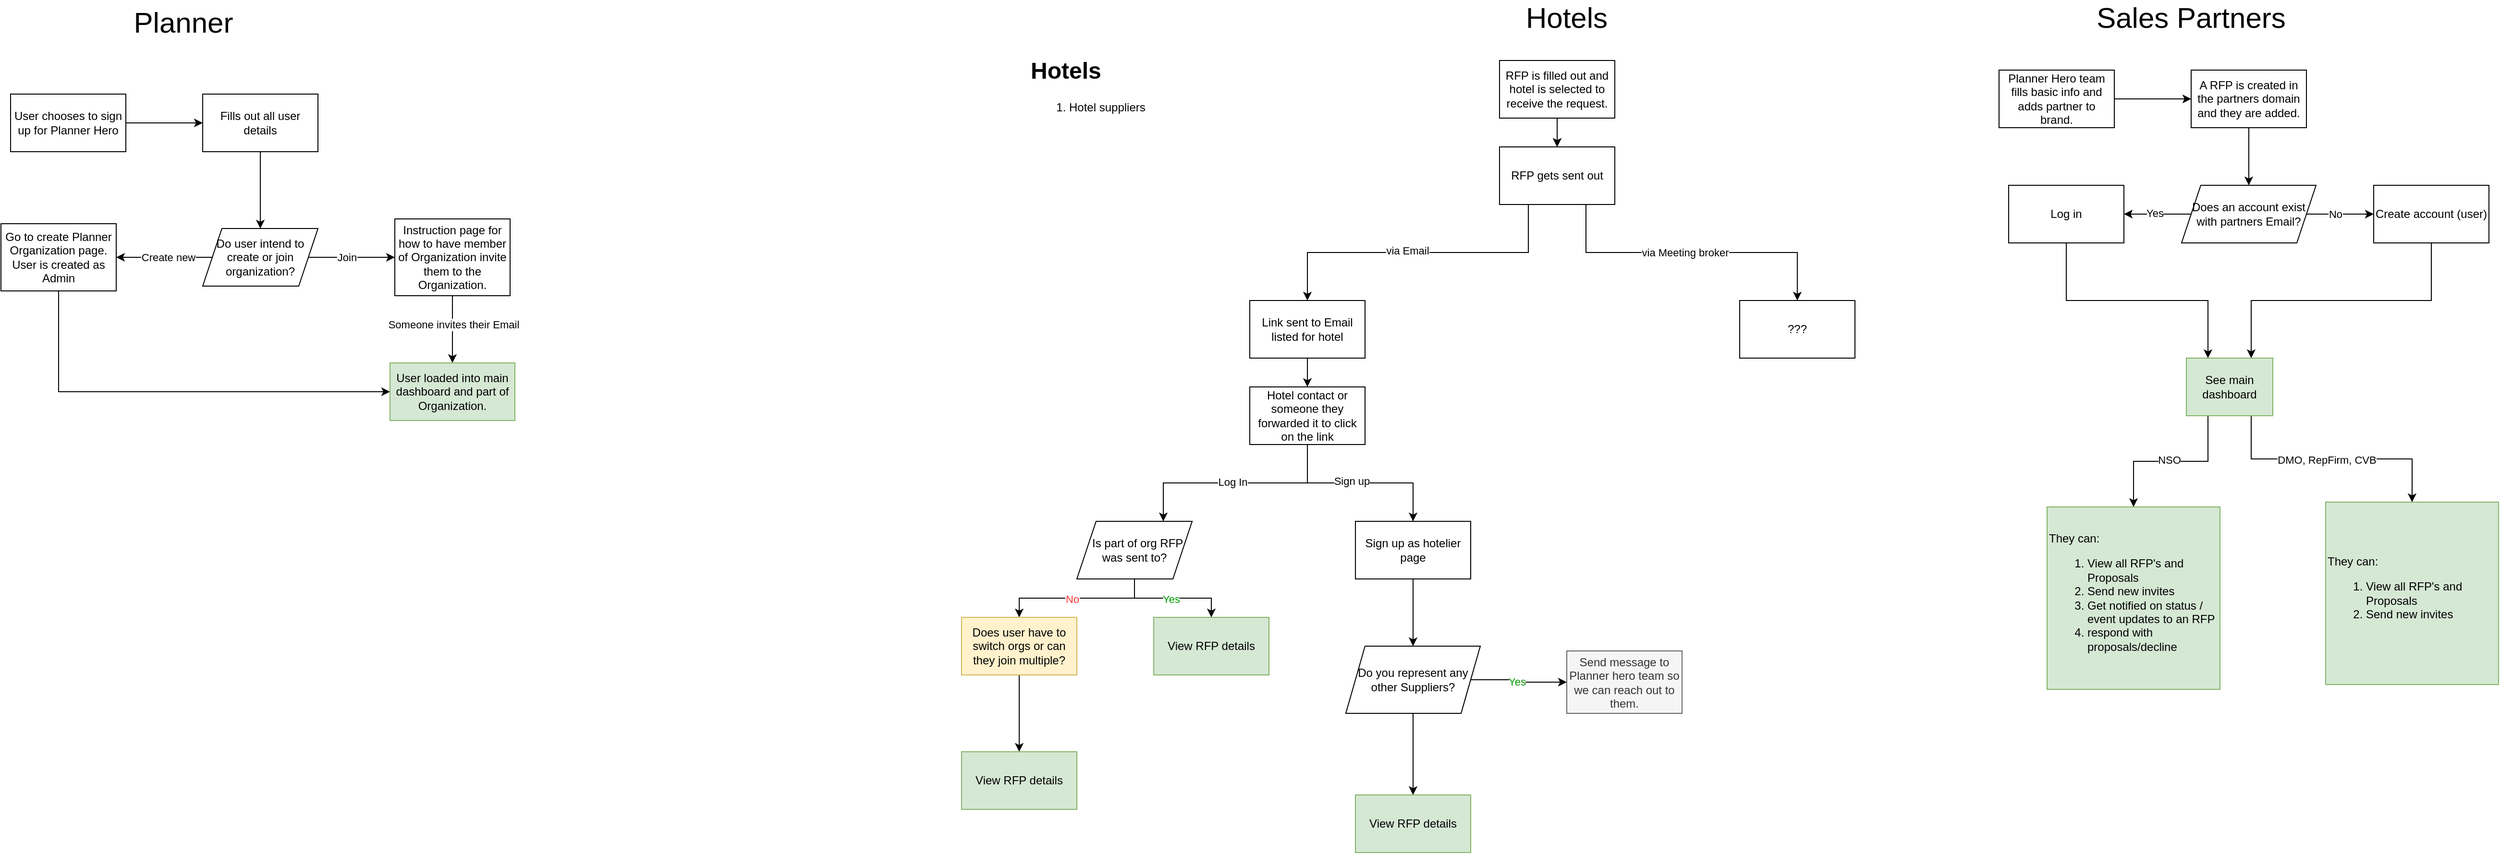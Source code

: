 <mxfile version="24.7.6">
  <diagram name="Page-1" id="fOHzQ5hOOtDTj9QllnTy">
    <mxGraphModel dx="2643" dy="1036" grid="1" gridSize="10" guides="1" tooltips="1" connect="1" arrows="1" fold="1" page="1" pageScale="1" pageWidth="850" pageHeight="1100" math="0" shadow="0">
      <root>
        <mxCell id="0" />
        <mxCell id="1" parent="0" />
        <mxCell id="1TZjzNscxNpvH3x1nigz-1" value="&lt;font style=&quot;font-size: 30px;&quot;&gt;Sales Partners&lt;/font&gt;" style="text;html=1;align=center;verticalAlign=middle;whiteSpace=wrap;rounded=0;" vertex="1" parent="1">
          <mxGeometry x="1680" y="50" width="320" height="30" as="geometry" />
        </mxCell>
        <mxCell id="1TZjzNscxNpvH3x1nigz-2" value="" style="edgeStyle=orthogonalEdgeStyle;rounded=0;orthogonalLoop=1;jettySize=auto;html=1;" edge="1" parent="1" source="1TZjzNscxNpvH3x1nigz-3" target="1TZjzNscxNpvH3x1nigz-5">
          <mxGeometry relative="1" as="geometry" />
        </mxCell>
        <mxCell id="1TZjzNscxNpvH3x1nigz-3" value="Planner Hero team fills basic info and adds partner to brand." style="rounded=0;whiteSpace=wrap;html=1;" vertex="1" parent="1">
          <mxGeometry x="1640" y="120" width="120" height="60" as="geometry" />
        </mxCell>
        <mxCell id="1TZjzNscxNpvH3x1nigz-4" style="edgeStyle=orthogonalEdgeStyle;rounded=0;orthogonalLoop=1;jettySize=auto;html=1;exitX=0.5;exitY=1;exitDx=0;exitDy=0;entryX=0.5;entryY=0;entryDx=0;entryDy=0;" edge="1" parent="1" source="1TZjzNscxNpvH3x1nigz-5" target="1TZjzNscxNpvH3x1nigz-11">
          <mxGeometry relative="1" as="geometry" />
        </mxCell>
        <mxCell id="1TZjzNscxNpvH3x1nigz-5" value="A RFP is created in the partners domain and they are added." style="whiteSpace=wrap;html=1;rounded=0;" vertex="1" parent="1">
          <mxGeometry x="1840" y="120" width="120" height="60" as="geometry" />
        </mxCell>
        <mxCell id="1TZjzNscxNpvH3x1nigz-6" value="They can:&lt;br&gt;&lt;ol&gt;&lt;li&gt;View all RFP&#39;s and Proposals&lt;/li&gt;&lt;li&gt;Send new invites&lt;/li&gt;&lt;li&gt;Get notified on status / event updates to an RFP&lt;/li&gt;&lt;li&gt;respond with proposals/decline&lt;/li&gt;&lt;/ol&gt;" style="rounded=0;whiteSpace=wrap;html=1;align=left;fillColor=#d5e8d4;strokeColor=#82b366;" vertex="1" parent="1">
          <mxGeometry x="1690" y="575" width="180" height="190" as="geometry" />
        </mxCell>
        <mxCell id="1TZjzNscxNpvH3x1nigz-7" value="" style="edgeStyle=orthogonalEdgeStyle;rounded=0;orthogonalLoop=1;jettySize=auto;html=1;" edge="1" parent="1" source="1TZjzNscxNpvH3x1nigz-11" target="1TZjzNscxNpvH3x1nigz-13">
          <mxGeometry relative="1" as="geometry" />
        </mxCell>
        <mxCell id="1TZjzNscxNpvH3x1nigz-8" value="No" style="edgeLabel;html=1;align=center;verticalAlign=middle;resizable=0;points=[];" vertex="1" connectable="0" parent="1TZjzNscxNpvH3x1nigz-7">
          <mxGeometry x="-0.34" y="-2" relative="1" as="geometry">
            <mxPoint x="7" y="-2" as="offset" />
          </mxGeometry>
        </mxCell>
        <mxCell id="1TZjzNscxNpvH3x1nigz-9" value="" style="edgeStyle=orthogonalEdgeStyle;rounded=0;orthogonalLoop=1;jettySize=auto;html=1;" edge="1" parent="1" source="1TZjzNscxNpvH3x1nigz-11" target="1TZjzNscxNpvH3x1nigz-15">
          <mxGeometry relative="1" as="geometry" />
        </mxCell>
        <mxCell id="1TZjzNscxNpvH3x1nigz-10" value="Yes" style="edgeLabel;html=1;align=center;verticalAlign=middle;resizable=0;points=[];" vertex="1" connectable="0" parent="1TZjzNscxNpvH3x1nigz-9">
          <mxGeometry x="0.1" y="-1" relative="1" as="geometry">
            <mxPoint as="offset" />
          </mxGeometry>
        </mxCell>
        <mxCell id="1TZjzNscxNpvH3x1nigz-11" value="Does an account exist with partners Email?" style="shape=parallelogram;perimeter=parallelogramPerimeter;whiteSpace=wrap;html=1;fixedSize=1;" vertex="1" parent="1">
          <mxGeometry x="1830" y="240" width="140" height="60" as="geometry" />
        </mxCell>
        <mxCell id="1TZjzNscxNpvH3x1nigz-12" style="edgeStyle=orthogonalEdgeStyle;rounded=0;orthogonalLoop=1;jettySize=auto;html=1;exitX=0.5;exitY=1;exitDx=0;exitDy=0;entryX=0.75;entryY=0;entryDx=0;entryDy=0;" edge="1" parent="1" source="1TZjzNscxNpvH3x1nigz-13" target="1TZjzNscxNpvH3x1nigz-69">
          <mxGeometry relative="1" as="geometry" />
        </mxCell>
        <mxCell id="1TZjzNscxNpvH3x1nigz-13" value="Create account (user)" style="whiteSpace=wrap;html=1;" vertex="1" parent="1">
          <mxGeometry x="2030" y="240" width="120" height="60" as="geometry" />
        </mxCell>
        <mxCell id="1TZjzNscxNpvH3x1nigz-14" style="edgeStyle=orthogonalEdgeStyle;rounded=0;orthogonalLoop=1;jettySize=auto;html=1;exitX=0.5;exitY=1;exitDx=0;exitDy=0;entryX=0.25;entryY=0;entryDx=0;entryDy=0;" edge="1" parent="1" source="1TZjzNscxNpvH3x1nigz-15" target="1TZjzNscxNpvH3x1nigz-69">
          <mxGeometry relative="1" as="geometry" />
        </mxCell>
        <mxCell id="1TZjzNscxNpvH3x1nigz-15" value="Log in" style="whiteSpace=wrap;html=1;" vertex="1" parent="1">
          <mxGeometry x="1650" y="240" width="120" height="60" as="geometry" />
        </mxCell>
        <mxCell id="1TZjzNscxNpvH3x1nigz-16" value="&lt;font style=&quot;font-size: 30px;&quot;&gt;Planner&lt;/font&gt;" style="text;html=1;align=center;verticalAlign=middle;whiteSpace=wrap;rounded=0;" vertex="1" parent="1">
          <mxGeometry x="-280" y="55" width="60" height="30" as="geometry" />
        </mxCell>
        <mxCell id="1TZjzNscxNpvH3x1nigz-17" value="" style="edgeStyle=orthogonalEdgeStyle;rounded=0;orthogonalLoop=1;jettySize=auto;html=1;" edge="1" parent="1" source="1TZjzNscxNpvH3x1nigz-18" target="1TZjzNscxNpvH3x1nigz-20">
          <mxGeometry relative="1" as="geometry" />
        </mxCell>
        <mxCell id="1TZjzNscxNpvH3x1nigz-18" value="User chooses to sign up for Planner Hero" style="rounded=0;whiteSpace=wrap;html=1;" vertex="1" parent="1">
          <mxGeometry x="-430" y="145" width="120" height="60" as="geometry" />
        </mxCell>
        <mxCell id="1TZjzNscxNpvH3x1nigz-19" value="" style="edgeStyle=orthogonalEdgeStyle;rounded=0;orthogonalLoop=1;jettySize=auto;html=1;" edge="1" parent="1" source="1TZjzNscxNpvH3x1nigz-20" target="1TZjzNscxNpvH3x1nigz-25">
          <mxGeometry relative="1" as="geometry" />
        </mxCell>
        <mxCell id="1TZjzNscxNpvH3x1nigz-20" value="Fills out all user details" style="whiteSpace=wrap;html=1;rounded=0;" vertex="1" parent="1">
          <mxGeometry x="-230" y="145" width="120" height="60" as="geometry" />
        </mxCell>
        <mxCell id="1TZjzNscxNpvH3x1nigz-21" value="" style="edgeStyle=orthogonalEdgeStyle;rounded=0;orthogonalLoop=1;jettySize=auto;html=1;" edge="1" parent="1" source="1TZjzNscxNpvH3x1nigz-25" target="1TZjzNscxNpvH3x1nigz-27">
          <mxGeometry relative="1" as="geometry" />
        </mxCell>
        <mxCell id="1TZjzNscxNpvH3x1nigz-22" value="Create new" style="edgeLabel;html=1;align=center;verticalAlign=middle;resizable=0;points=[];" vertex="1" connectable="0" parent="1TZjzNscxNpvH3x1nigz-21">
          <mxGeometry x="0.178" y="1" relative="1" as="geometry">
            <mxPoint x="13" y="-1" as="offset" />
          </mxGeometry>
        </mxCell>
        <mxCell id="1TZjzNscxNpvH3x1nigz-23" value="" style="edgeStyle=orthogonalEdgeStyle;rounded=0;orthogonalLoop=1;jettySize=auto;html=1;" edge="1" parent="1" source="1TZjzNscxNpvH3x1nigz-25" target="1TZjzNscxNpvH3x1nigz-30">
          <mxGeometry relative="1" as="geometry" />
        </mxCell>
        <mxCell id="1TZjzNscxNpvH3x1nigz-24" value="Join" style="edgeLabel;html=1;align=center;verticalAlign=middle;resizable=0;points=[];" vertex="1" connectable="0" parent="1TZjzNscxNpvH3x1nigz-23">
          <mxGeometry x="-0.111" relative="1" as="geometry">
            <mxPoint as="offset" />
          </mxGeometry>
        </mxCell>
        <mxCell id="1TZjzNscxNpvH3x1nigz-25" value="Do user intend to create or join organization?" style="shape=parallelogram;perimeter=parallelogramPerimeter;whiteSpace=wrap;html=1;fixedSize=1;rounded=0;" vertex="1" parent="1">
          <mxGeometry x="-230" y="285" width="120" height="60" as="geometry" />
        </mxCell>
        <mxCell id="1TZjzNscxNpvH3x1nigz-26" style="edgeStyle=orthogonalEdgeStyle;rounded=0;orthogonalLoop=1;jettySize=auto;html=1;exitX=0.5;exitY=1;exitDx=0;exitDy=0;entryX=0;entryY=0.5;entryDx=0;entryDy=0;" edge="1" parent="1" source="1TZjzNscxNpvH3x1nigz-27" target="1TZjzNscxNpvH3x1nigz-31">
          <mxGeometry relative="1" as="geometry" />
        </mxCell>
        <mxCell id="1TZjzNscxNpvH3x1nigz-27" value="Go to create Planner Organization page. User is created as Admin" style="whiteSpace=wrap;html=1;rounded=0;" vertex="1" parent="1">
          <mxGeometry x="-440" y="280" width="120" height="70" as="geometry" />
        </mxCell>
        <mxCell id="1TZjzNscxNpvH3x1nigz-28" value="" style="edgeStyle=orthogonalEdgeStyle;rounded=0;orthogonalLoop=1;jettySize=auto;html=1;" edge="1" parent="1" source="1TZjzNscxNpvH3x1nigz-30" target="1TZjzNscxNpvH3x1nigz-31">
          <mxGeometry relative="1" as="geometry" />
        </mxCell>
        <mxCell id="1TZjzNscxNpvH3x1nigz-29" value="Someone invites their Email" style="edgeLabel;html=1;align=center;verticalAlign=middle;resizable=0;points=[];" vertex="1" connectable="0" parent="1TZjzNscxNpvH3x1nigz-28">
          <mxGeometry x="-0.15" y="1" relative="1" as="geometry">
            <mxPoint as="offset" />
          </mxGeometry>
        </mxCell>
        <mxCell id="1TZjzNscxNpvH3x1nigz-30" value="Instruction page for how to have member of Organization invite them to the Organization." style="whiteSpace=wrap;html=1;rounded=0;" vertex="1" parent="1">
          <mxGeometry x="-30" y="275" width="120" height="80" as="geometry" />
        </mxCell>
        <mxCell id="1TZjzNscxNpvH3x1nigz-31" value="User loaded into main dashboard and part of Organization." style="whiteSpace=wrap;html=1;rounded=0;fillColor=#d5e8d4;strokeColor=#82b366;" vertex="1" parent="1">
          <mxGeometry x="-35" y="425" width="130" height="60" as="geometry" />
        </mxCell>
        <mxCell id="1TZjzNscxNpvH3x1nigz-32" value="&lt;font style=&quot;font-size: 30px;&quot;&gt;Hotels&lt;/font&gt;" style="text;html=1;align=center;verticalAlign=middle;whiteSpace=wrap;rounded=0;" vertex="1" parent="1">
          <mxGeometry x="1160" y="50" width="60" height="30" as="geometry" />
        </mxCell>
        <mxCell id="1TZjzNscxNpvH3x1nigz-33" value="" style="edgeStyle=orthogonalEdgeStyle;rounded=0;orthogonalLoop=1;jettySize=auto;html=1;" edge="1" parent="1" source="1TZjzNscxNpvH3x1nigz-35" target="1TZjzNscxNpvH3x1nigz-42">
          <mxGeometry relative="1" as="geometry" />
        </mxCell>
        <mxCell id="1TZjzNscxNpvH3x1nigz-34" value="" style="edgeStyle=orthogonalEdgeStyle;rounded=0;orthogonalLoop=1;jettySize=auto;html=1;" edge="1" parent="1" source="1TZjzNscxNpvH3x1nigz-35" target="1TZjzNscxNpvH3x1nigz-42">
          <mxGeometry relative="1" as="geometry" />
        </mxCell>
        <mxCell id="1TZjzNscxNpvH3x1nigz-35" value="RFP is filled out and hotel is selected to receive the request." style="rounded=0;whiteSpace=wrap;html=1;" vertex="1" parent="1">
          <mxGeometry x="1120" y="110" width="120" height="60" as="geometry" />
        </mxCell>
        <mxCell id="1TZjzNscxNpvH3x1nigz-36" style="edgeStyle=orthogonalEdgeStyle;rounded=0;orthogonalLoop=1;jettySize=auto;html=1;exitX=0.25;exitY=1;exitDx=0;exitDy=0;entryX=0.5;entryY=0;entryDx=0;entryDy=0;" edge="1" parent="1" source="1TZjzNscxNpvH3x1nigz-42" target="1TZjzNscxNpvH3x1nigz-44">
          <mxGeometry relative="1" as="geometry">
            <mxPoint x="1110" y="360" as="targetPoint" />
          </mxGeometry>
        </mxCell>
        <mxCell id="1TZjzNscxNpvH3x1nigz-37" value="via Email" style="edgeLabel;html=1;align=center;verticalAlign=middle;resizable=0;points=[];" vertex="1" connectable="0" parent="1TZjzNscxNpvH3x1nigz-36">
          <mxGeometry x="0.07" y="2" relative="1" as="geometry">
            <mxPoint y="-4" as="offset" />
          </mxGeometry>
        </mxCell>
        <mxCell id="1TZjzNscxNpvH3x1nigz-40" style="edgeStyle=orthogonalEdgeStyle;rounded=0;orthogonalLoop=1;jettySize=auto;html=1;exitX=0.75;exitY=1;exitDx=0;exitDy=0;entryX=0.5;entryY=0;entryDx=0;entryDy=0;" edge="1" parent="1" source="1TZjzNscxNpvH3x1nigz-42" target="1TZjzNscxNpvH3x1nigz-46">
          <mxGeometry relative="1" as="geometry" />
        </mxCell>
        <mxCell id="1TZjzNscxNpvH3x1nigz-41" value="via Meeting broker" style="edgeLabel;html=1;align=center;verticalAlign=middle;resizable=0;points=[];" vertex="1" connectable="0" parent="1TZjzNscxNpvH3x1nigz-40">
          <mxGeometry x="-0.12" y="1" relative="1" as="geometry">
            <mxPoint x="12" y="1" as="offset" />
          </mxGeometry>
        </mxCell>
        <mxCell id="1TZjzNscxNpvH3x1nigz-42" value="RFP gets sent out" style="whiteSpace=wrap;html=1;rounded=0;" vertex="1" parent="1">
          <mxGeometry x="1120" y="200" width="120" height="60" as="geometry" />
        </mxCell>
        <mxCell id="1TZjzNscxNpvH3x1nigz-43" value="" style="edgeStyle=orthogonalEdgeStyle;rounded=0;orthogonalLoop=1;jettySize=auto;html=1;" edge="1" parent="1" source="1TZjzNscxNpvH3x1nigz-44" target="1TZjzNscxNpvH3x1nigz-51">
          <mxGeometry relative="1" as="geometry" />
        </mxCell>
        <mxCell id="1TZjzNscxNpvH3x1nigz-44" value="Link sent to Email listed for hotel" style="rounded=0;whiteSpace=wrap;html=1;" vertex="1" parent="1">
          <mxGeometry x="860" y="360" width="120" height="60" as="geometry" />
        </mxCell>
        <mxCell id="1TZjzNscxNpvH3x1nigz-46" value="???" style="rounded=0;whiteSpace=wrap;html=1;" vertex="1" parent="1">
          <mxGeometry x="1370" y="360" width="120" height="60" as="geometry" />
        </mxCell>
        <mxCell id="1TZjzNscxNpvH3x1nigz-47" value="" style="edgeStyle=orthogonalEdgeStyle;rounded=0;orthogonalLoop=1;jettySize=auto;html=1;" edge="1" parent="1" source="1TZjzNscxNpvH3x1nigz-51" target="1TZjzNscxNpvH3x1nigz-53">
          <mxGeometry relative="1" as="geometry" />
        </mxCell>
        <mxCell id="1TZjzNscxNpvH3x1nigz-48" value="Sign up" style="edgeLabel;html=1;align=center;verticalAlign=middle;resizable=0;points=[];" vertex="1" connectable="0" parent="1TZjzNscxNpvH3x1nigz-47">
          <mxGeometry x="-0.093" y="2" relative="1" as="geometry">
            <mxPoint as="offset" />
          </mxGeometry>
        </mxCell>
        <mxCell id="1TZjzNscxNpvH3x1nigz-49" style="edgeStyle=orthogonalEdgeStyle;rounded=0;orthogonalLoop=1;jettySize=auto;html=1;exitX=0.5;exitY=1;exitDx=0;exitDy=0;entryX=0.75;entryY=0;entryDx=0;entryDy=0;" edge="1" parent="1" source="1TZjzNscxNpvH3x1nigz-51" target="1TZjzNscxNpvH3x1nigz-58">
          <mxGeometry relative="1" as="geometry">
            <mxPoint x="830" y="590" as="targetPoint" />
          </mxGeometry>
        </mxCell>
        <mxCell id="1TZjzNscxNpvH3x1nigz-50" value="Log In" style="edgeLabel;html=1;align=center;verticalAlign=middle;resizable=0;points=[];" vertex="1" connectable="0" parent="1TZjzNscxNpvH3x1nigz-49">
          <mxGeometry x="0.024" y="-1" relative="1" as="geometry">
            <mxPoint as="offset" />
          </mxGeometry>
        </mxCell>
        <mxCell id="1TZjzNscxNpvH3x1nigz-51" value="Hotel contact or someone they forwarded it to click on the link" style="whiteSpace=wrap;html=1;rounded=0;" vertex="1" parent="1">
          <mxGeometry x="860" y="450" width="120" height="60" as="geometry" />
        </mxCell>
        <mxCell id="1TZjzNscxNpvH3x1nigz-52" value="" style="edgeStyle=orthogonalEdgeStyle;rounded=0;orthogonalLoop=1;jettySize=auto;html=1;" edge="1" parent="1" source="1TZjzNscxNpvH3x1nigz-53" target="1TZjzNscxNpvH3x1nigz-65">
          <mxGeometry relative="1" as="geometry" />
        </mxCell>
        <mxCell id="1TZjzNscxNpvH3x1nigz-53" value="Sign up as hotelier page" style="whiteSpace=wrap;html=1;rounded=0;" vertex="1" parent="1">
          <mxGeometry x="970" y="590" width="120" height="60" as="geometry" />
        </mxCell>
        <mxCell id="1TZjzNscxNpvH3x1nigz-54" value="" style="edgeStyle=orthogonalEdgeStyle;rounded=0;orthogonalLoop=1;jettySize=auto;html=1;" edge="1" parent="1" source="1TZjzNscxNpvH3x1nigz-58" target="1TZjzNscxNpvH3x1nigz-59">
          <mxGeometry relative="1" as="geometry" />
        </mxCell>
        <mxCell id="1TZjzNscxNpvH3x1nigz-55" value="&lt;font color=&quot;#009900&quot;&gt;Yes&lt;/font&gt;" style="edgeLabel;html=1;align=center;verticalAlign=middle;resizable=0;points=[];" vertex="1" connectable="0" parent="1TZjzNscxNpvH3x1nigz-54">
          <mxGeometry x="-0.18" y="-1" relative="1" as="geometry">
            <mxPoint x="9" as="offset" />
          </mxGeometry>
        </mxCell>
        <mxCell id="1TZjzNscxNpvH3x1nigz-56" style="edgeStyle=orthogonalEdgeStyle;rounded=0;orthogonalLoop=1;jettySize=auto;html=1;exitX=0.5;exitY=1;exitDx=0;exitDy=0;entryX=0.5;entryY=0;entryDx=0;entryDy=0;" edge="1" parent="1" source="1TZjzNscxNpvH3x1nigz-58" target="1TZjzNscxNpvH3x1nigz-61">
          <mxGeometry relative="1" as="geometry" />
        </mxCell>
        <mxCell id="1TZjzNscxNpvH3x1nigz-57" value="&lt;font color=&quot;#ff3333&quot;&gt;No&lt;/font&gt;" style="edgeLabel;html=1;align=center;verticalAlign=middle;resizable=0;points=[];" vertex="1" connectable="0" parent="1TZjzNscxNpvH3x1nigz-56">
          <mxGeometry x="0.062" y="1" relative="1" as="geometry">
            <mxPoint as="offset" />
          </mxGeometry>
        </mxCell>
        <mxCell id="1TZjzNscxNpvH3x1nigz-58" value="&amp;nbsp; Is part of org RFP was sent to?" style="shape=parallelogram;perimeter=parallelogramPerimeter;whiteSpace=wrap;html=1;fixedSize=1;" vertex="1" parent="1">
          <mxGeometry x="680" y="590" width="120" height="60" as="geometry" />
        </mxCell>
        <mxCell id="1TZjzNscxNpvH3x1nigz-59" value="View RFP details" style="whiteSpace=wrap;html=1;fillColor=#d5e8d4;strokeColor=#82b366;" vertex="1" parent="1">
          <mxGeometry x="760" y="690" width="120" height="60" as="geometry" />
        </mxCell>
        <mxCell id="1TZjzNscxNpvH3x1nigz-60" value="" style="edgeStyle=orthogonalEdgeStyle;rounded=0;orthogonalLoop=1;jettySize=auto;html=1;" edge="1" parent="1" source="1TZjzNscxNpvH3x1nigz-61" target="1TZjzNscxNpvH3x1nigz-68">
          <mxGeometry relative="1" as="geometry" />
        </mxCell>
        <mxCell id="1TZjzNscxNpvH3x1nigz-61" value="Does user have to switch orgs or can they join multiple?" style="rounded=0;whiteSpace=wrap;html=1;fillColor=#fff2cc;strokeColor=#d6b656;" vertex="1" parent="1">
          <mxGeometry x="560" y="690" width="120" height="60" as="geometry" />
        </mxCell>
        <mxCell id="1TZjzNscxNpvH3x1nigz-62" value="" style="edgeStyle=orthogonalEdgeStyle;rounded=0;orthogonalLoop=1;jettySize=auto;html=1;" edge="1" parent="1" source="1TZjzNscxNpvH3x1nigz-65" target="1TZjzNscxNpvH3x1nigz-66">
          <mxGeometry relative="1" as="geometry" />
        </mxCell>
        <mxCell id="1TZjzNscxNpvH3x1nigz-63" value="&lt;font color=&quot;#009900&quot;&gt;Yes&lt;/font&gt;" style="edgeLabel;html=1;align=center;verticalAlign=middle;resizable=0;points=[];" vertex="1" connectable="0" parent="1TZjzNscxNpvH3x1nigz-62">
          <mxGeometry x="-0.06" y="-2" relative="1" as="geometry">
            <mxPoint as="offset" />
          </mxGeometry>
        </mxCell>
        <mxCell id="1TZjzNscxNpvH3x1nigz-64" value="" style="edgeStyle=orthogonalEdgeStyle;rounded=0;orthogonalLoop=1;jettySize=auto;html=1;" edge="1" parent="1" source="1TZjzNscxNpvH3x1nigz-65" target="1TZjzNscxNpvH3x1nigz-67">
          <mxGeometry relative="1" as="geometry" />
        </mxCell>
        <mxCell id="1TZjzNscxNpvH3x1nigz-65" value="Do you represent any other Suppliers?" style="shape=parallelogram;perimeter=parallelogramPerimeter;whiteSpace=wrap;html=1;fixedSize=1;rounded=0;" vertex="1" parent="1">
          <mxGeometry x="960" y="720" width="140" height="70" as="geometry" />
        </mxCell>
        <mxCell id="1TZjzNscxNpvH3x1nigz-66" value="Send message to Planner hero team so we can reach out to them." style="whiteSpace=wrap;html=1;rounded=0;fillColor=#f5f5f5;fontColor=#333333;strokeColor=#666666;" vertex="1" parent="1">
          <mxGeometry x="1190" y="725" width="120" height="65" as="geometry" />
        </mxCell>
        <mxCell id="1TZjzNscxNpvH3x1nigz-67" value="View RFP details" style="whiteSpace=wrap;html=1;rounded=0;fillColor=#d5e8d4;strokeColor=#82b366;" vertex="1" parent="1">
          <mxGeometry x="970" y="875" width="120" height="60" as="geometry" />
        </mxCell>
        <mxCell id="1TZjzNscxNpvH3x1nigz-68" value="View RFP details" style="whiteSpace=wrap;html=1;rounded=0;fillColor=#d5e8d4;strokeColor=#82b366;" vertex="1" parent="1">
          <mxGeometry x="560" y="830" width="120" height="60" as="geometry" />
        </mxCell>
        <mxCell id="1TZjzNscxNpvH3x1nigz-70" style="edgeStyle=orthogonalEdgeStyle;rounded=0;orthogonalLoop=1;jettySize=auto;html=1;exitX=0.25;exitY=1;exitDx=0;exitDy=0;entryX=0.5;entryY=0;entryDx=0;entryDy=0;" edge="1" parent="1" source="1TZjzNscxNpvH3x1nigz-69" target="1TZjzNscxNpvH3x1nigz-6">
          <mxGeometry relative="1" as="geometry" />
        </mxCell>
        <mxCell id="1TZjzNscxNpvH3x1nigz-71" value="NSO" style="edgeLabel;html=1;align=center;verticalAlign=middle;resizable=0;points=[];" vertex="1" connectable="0" parent="1TZjzNscxNpvH3x1nigz-70">
          <mxGeometry x="0.02" y="-2" relative="1" as="geometry">
            <mxPoint as="offset" />
          </mxGeometry>
        </mxCell>
        <mxCell id="1TZjzNscxNpvH3x1nigz-74" style="edgeStyle=orthogonalEdgeStyle;rounded=0;orthogonalLoop=1;jettySize=auto;html=1;exitX=0.75;exitY=1;exitDx=0;exitDy=0;entryX=0.5;entryY=0;entryDx=0;entryDy=0;" edge="1" parent="1" source="1TZjzNscxNpvH3x1nigz-69" target="1TZjzNscxNpvH3x1nigz-73">
          <mxGeometry relative="1" as="geometry" />
        </mxCell>
        <mxCell id="1TZjzNscxNpvH3x1nigz-75" value="DMO, RepFirm, CVB" style="edgeLabel;html=1;align=center;verticalAlign=middle;resizable=0;points=[];" vertex="1" connectable="0" parent="1TZjzNscxNpvH3x1nigz-74">
          <mxGeometry x="-0.258" relative="1" as="geometry">
            <mxPoint x="28" y="1" as="offset" />
          </mxGeometry>
        </mxCell>
        <mxCell id="1TZjzNscxNpvH3x1nigz-69" value="See main dashboard" style="rounded=0;whiteSpace=wrap;html=1;align=center;fillColor=#d5e8d4;strokeColor=#82b366;" vertex="1" parent="1">
          <mxGeometry x="1835" y="420" width="90" height="60" as="geometry" />
        </mxCell>
        <mxCell id="1TZjzNscxNpvH3x1nigz-73" value="They can:&lt;br&gt;&lt;ol&gt;&lt;li&gt;View all RFP&#39;s and Proposals&lt;/li&gt;&lt;li&gt;Send new invites&lt;/li&gt;&lt;/ol&gt;" style="rounded=0;whiteSpace=wrap;html=1;align=left;fillColor=#d5e8d4;strokeColor=#82b366;" vertex="1" parent="1">
          <mxGeometry x="1980" y="570" width="180" height="190" as="geometry" />
        </mxCell>
        <mxCell id="1TZjzNscxNpvH3x1nigz-76" value="&lt;h1 style=&quot;margin-top: 0px;&quot;&gt;Hotels&lt;/h1&gt;&lt;p&gt;&lt;/p&gt;&lt;ol&gt;&lt;li&gt;Hotel suppliers&lt;/li&gt;&lt;/ol&gt;&lt;p&gt;&lt;/p&gt;" style="text;html=1;whiteSpace=wrap;overflow=hidden;rounded=0;" vertex="1" parent="1">
          <mxGeometry x="630" y="100" width="180" height="120" as="geometry" />
        </mxCell>
      </root>
    </mxGraphModel>
  </diagram>
</mxfile>
